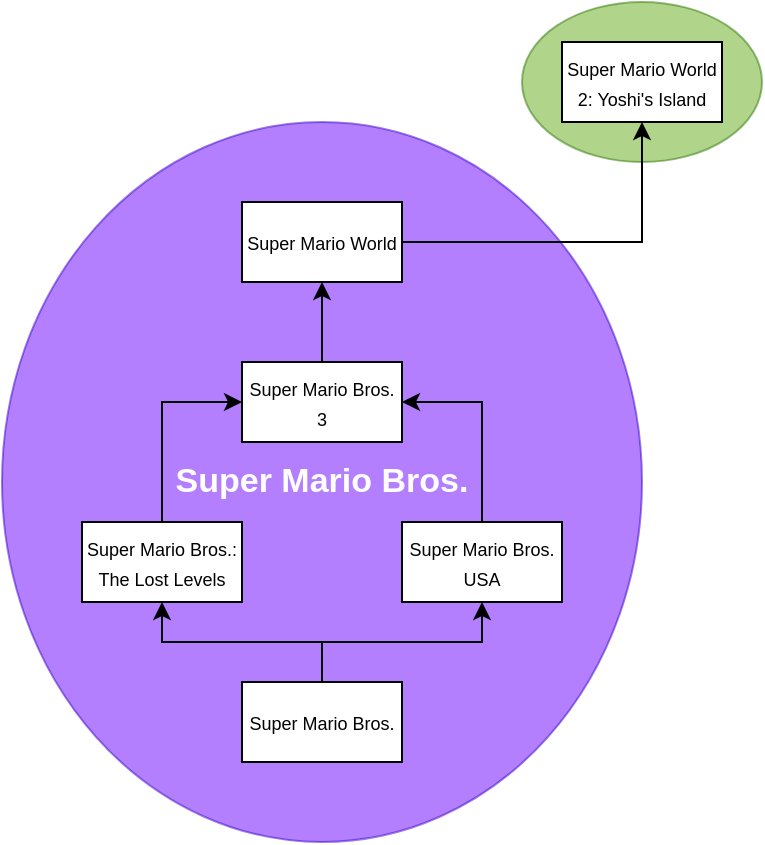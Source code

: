 <mxfile version="24.7.7">
  <diagram id="3228e29e-7158-1315-38df-8450db1d8a1d" name="Page-1">
    <mxGraphModel dx="1050" dy="519" grid="1" gridSize="10" guides="1" tooltips="1" connect="1" arrows="1" fold="1" page="1" pageScale="1" pageWidth="1169" pageHeight="827" background="none" math="0" shadow="0">
      <root>
        <mxCell id="0" />
        <mxCell id="1" parent="0" />
        <mxCell id="EU3ODfeAd3cBC0UywG_T-21710" value="" style="ellipse;whiteSpace=wrap;html=1;fillColor=#60a917;fontColor=#ffffff;strokeColor=#2D7600;opacity=50;" vertex="1" parent="1">
          <mxGeometry x="700" y="60" width="120" height="80" as="geometry" />
        </mxCell>
        <mxCell id="EU3ODfeAd3cBC0UywG_T-21694" value="&lt;b&gt;&lt;font style=&quot;font-size: 17px;&quot;&gt;Super Mario Bros.&lt;/font&gt;&lt;/b&gt;" style="ellipse;whiteSpace=wrap;html=1;fillColor=#6a00ff;strokeColor=#3700CC;fillOpacity=100;opacity=50;fontColor=#ffffff;" vertex="1" parent="1">
          <mxGeometry x="440" y="120" width="320" height="360" as="geometry" />
        </mxCell>
        <mxCell id="EU3ODfeAd3cBC0UywG_T-21705" style="edgeStyle=orthogonalEdgeStyle;rounded=0;orthogonalLoop=1;jettySize=auto;html=1;entryX=0;entryY=0.5;entryDx=0;entryDy=0;" edge="1" parent="1" source="EU3ODfeAd3cBC0UywG_T-21695" target="EU3ODfeAd3cBC0UywG_T-21698">
          <mxGeometry relative="1" as="geometry" />
        </mxCell>
        <mxCell id="EU3ODfeAd3cBC0UywG_T-21695" value="&lt;font style=&quot;font-size: 9px;&quot;&gt;Super Mario Bros.: The Lost Levels&lt;/font&gt;" style="rounded=0;whiteSpace=wrap;html=1;" vertex="1" parent="1">
          <mxGeometry x="480" y="320" width="80" height="40" as="geometry" />
        </mxCell>
        <mxCell id="EU3ODfeAd3cBC0UywG_T-21702" style="edgeStyle=orthogonalEdgeStyle;rounded=0;orthogonalLoop=1;jettySize=auto;html=1;entryX=0.5;entryY=1;entryDx=0;entryDy=0;" edge="1" parent="1" source="EU3ODfeAd3cBC0UywG_T-21696" target="EU3ODfeAd3cBC0UywG_T-21697">
          <mxGeometry relative="1" as="geometry" />
        </mxCell>
        <mxCell id="EU3ODfeAd3cBC0UywG_T-21703" style="edgeStyle=orthogonalEdgeStyle;rounded=0;orthogonalLoop=1;jettySize=auto;html=1;entryX=0.5;entryY=1;entryDx=0;entryDy=0;" edge="1" parent="1" source="EU3ODfeAd3cBC0UywG_T-21696" target="EU3ODfeAd3cBC0UywG_T-21695">
          <mxGeometry relative="1" as="geometry" />
        </mxCell>
        <mxCell id="EU3ODfeAd3cBC0UywG_T-21696" value="&lt;font style=&quot;font-size: 9px;&quot;&gt;Super Mario Bros.&lt;/font&gt;" style="rounded=0;whiteSpace=wrap;html=1;" vertex="1" parent="1">
          <mxGeometry x="560" y="400" width="80" height="40" as="geometry" />
        </mxCell>
        <mxCell id="EU3ODfeAd3cBC0UywG_T-21704" style="edgeStyle=orthogonalEdgeStyle;rounded=0;orthogonalLoop=1;jettySize=auto;html=1;entryX=1;entryY=0.5;entryDx=0;entryDy=0;" edge="1" parent="1" source="EU3ODfeAd3cBC0UywG_T-21697" target="EU3ODfeAd3cBC0UywG_T-21698">
          <mxGeometry relative="1" as="geometry">
            <Array as="points">
              <mxPoint x="680" y="260" />
            </Array>
          </mxGeometry>
        </mxCell>
        <mxCell id="EU3ODfeAd3cBC0UywG_T-21697" value="&lt;font style=&quot;font-size: 9px;&quot;&gt;Super Mario Bros. USA&lt;/font&gt;" style="rounded=0;whiteSpace=wrap;html=1;" vertex="1" parent="1">
          <mxGeometry x="640" y="320" width="80" height="40" as="geometry" />
        </mxCell>
        <mxCell id="EU3ODfeAd3cBC0UywG_T-21706" style="edgeStyle=orthogonalEdgeStyle;rounded=0;orthogonalLoop=1;jettySize=auto;html=1;entryX=0.5;entryY=1;entryDx=0;entryDy=0;" edge="1" parent="1" source="EU3ODfeAd3cBC0UywG_T-21698" target="EU3ODfeAd3cBC0UywG_T-21699">
          <mxGeometry relative="1" as="geometry" />
        </mxCell>
        <mxCell id="EU3ODfeAd3cBC0UywG_T-21698" value="&lt;font style=&quot;font-size: 9px;&quot;&gt;Super Mario Bros. 3&lt;/font&gt;" style="rounded=0;whiteSpace=wrap;html=1;" vertex="1" parent="1">
          <mxGeometry x="560" y="240" width="80" height="40" as="geometry" />
        </mxCell>
        <mxCell id="EU3ODfeAd3cBC0UywG_T-21709" style="edgeStyle=orthogonalEdgeStyle;rounded=0;orthogonalLoop=1;jettySize=auto;html=1;entryX=0.5;entryY=1;entryDx=0;entryDy=0;" edge="1" parent="1" source="EU3ODfeAd3cBC0UywG_T-21699" target="EU3ODfeAd3cBC0UywG_T-21708">
          <mxGeometry relative="1" as="geometry" />
        </mxCell>
        <mxCell id="EU3ODfeAd3cBC0UywG_T-21699" value="&lt;font style=&quot;font-size: 9px;&quot;&gt;Super Mario World&lt;br&gt;&lt;/font&gt;" style="rounded=0;whiteSpace=wrap;html=1;" vertex="1" parent="1">
          <mxGeometry x="560" y="160" width="80" height="40" as="geometry" />
        </mxCell>
        <mxCell id="EU3ODfeAd3cBC0UywG_T-21708" value="&lt;font style=&quot;font-size: 9px;&quot;&gt;Super Mario World 2: Yoshi&#39;s Island&lt;br&gt;&lt;/font&gt;" style="rounded=0;whiteSpace=wrap;html=1;" vertex="1" parent="1">
          <mxGeometry x="720" y="80" width="80" height="40" as="geometry" />
        </mxCell>
      </root>
    </mxGraphModel>
  </diagram>
</mxfile>
